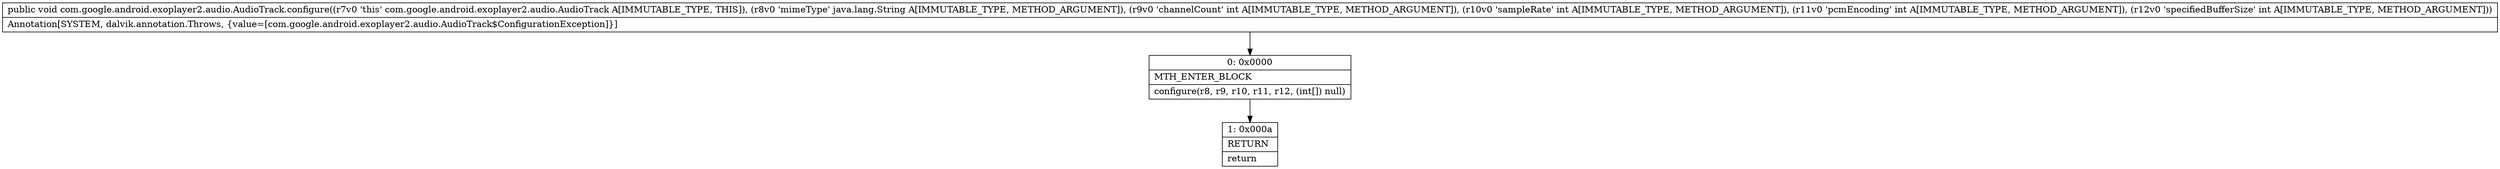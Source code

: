 digraph "CFG forcom.google.android.exoplayer2.audio.AudioTrack.configure(Ljava\/lang\/String;IIII)V" {
Node_0 [shape=record,label="{0\:\ 0x0000|MTH_ENTER_BLOCK\l|configure(r8, r9, r10, r11, r12, (int[]) null)\l}"];
Node_1 [shape=record,label="{1\:\ 0x000a|RETURN\l|return\l}"];
MethodNode[shape=record,label="{public void com.google.android.exoplayer2.audio.AudioTrack.configure((r7v0 'this' com.google.android.exoplayer2.audio.AudioTrack A[IMMUTABLE_TYPE, THIS]), (r8v0 'mimeType' java.lang.String A[IMMUTABLE_TYPE, METHOD_ARGUMENT]), (r9v0 'channelCount' int A[IMMUTABLE_TYPE, METHOD_ARGUMENT]), (r10v0 'sampleRate' int A[IMMUTABLE_TYPE, METHOD_ARGUMENT]), (r11v0 'pcmEncoding' int A[IMMUTABLE_TYPE, METHOD_ARGUMENT]), (r12v0 'specifiedBufferSize' int A[IMMUTABLE_TYPE, METHOD_ARGUMENT]))  | Annotation[SYSTEM, dalvik.annotation.Throws, \{value=[com.google.android.exoplayer2.audio.AudioTrack$ConfigurationException]\}]\l}"];
MethodNode -> Node_0;
Node_0 -> Node_1;
}

